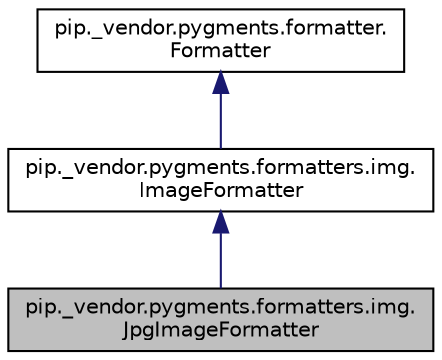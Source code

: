 digraph "pip._vendor.pygments.formatters.img.JpgImageFormatter"
{
 // LATEX_PDF_SIZE
  edge [fontname="Helvetica",fontsize="10",labelfontname="Helvetica",labelfontsize="10"];
  node [fontname="Helvetica",fontsize="10",shape=record];
  Node1 [label="pip._vendor.pygments.formatters.img.\lJpgImageFormatter",height=0.2,width=0.4,color="black", fillcolor="grey75", style="filled", fontcolor="black",tooltip=" "];
  Node2 -> Node1 [dir="back",color="midnightblue",fontsize="10",style="solid",fontname="Helvetica"];
  Node2 [label="pip._vendor.pygments.formatters.img.\lImageFormatter",height=0.2,width=0.4,color="black", fillcolor="white", style="filled",URL="$classpip_1_1__vendor_1_1pygments_1_1formatters_1_1img_1_1ImageFormatter.html",tooltip=" "];
  Node3 -> Node2 [dir="back",color="midnightblue",fontsize="10",style="solid",fontname="Helvetica"];
  Node3 [label="pip._vendor.pygments.formatter.\lFormatter",height=0.2,width=0.4,color="black", fillcolor="white", style="filled",URL="$classpip_1_1__vendor_1_1pygments_1_1formatter_1_1Formatter.html",tooltip=" "];
}
